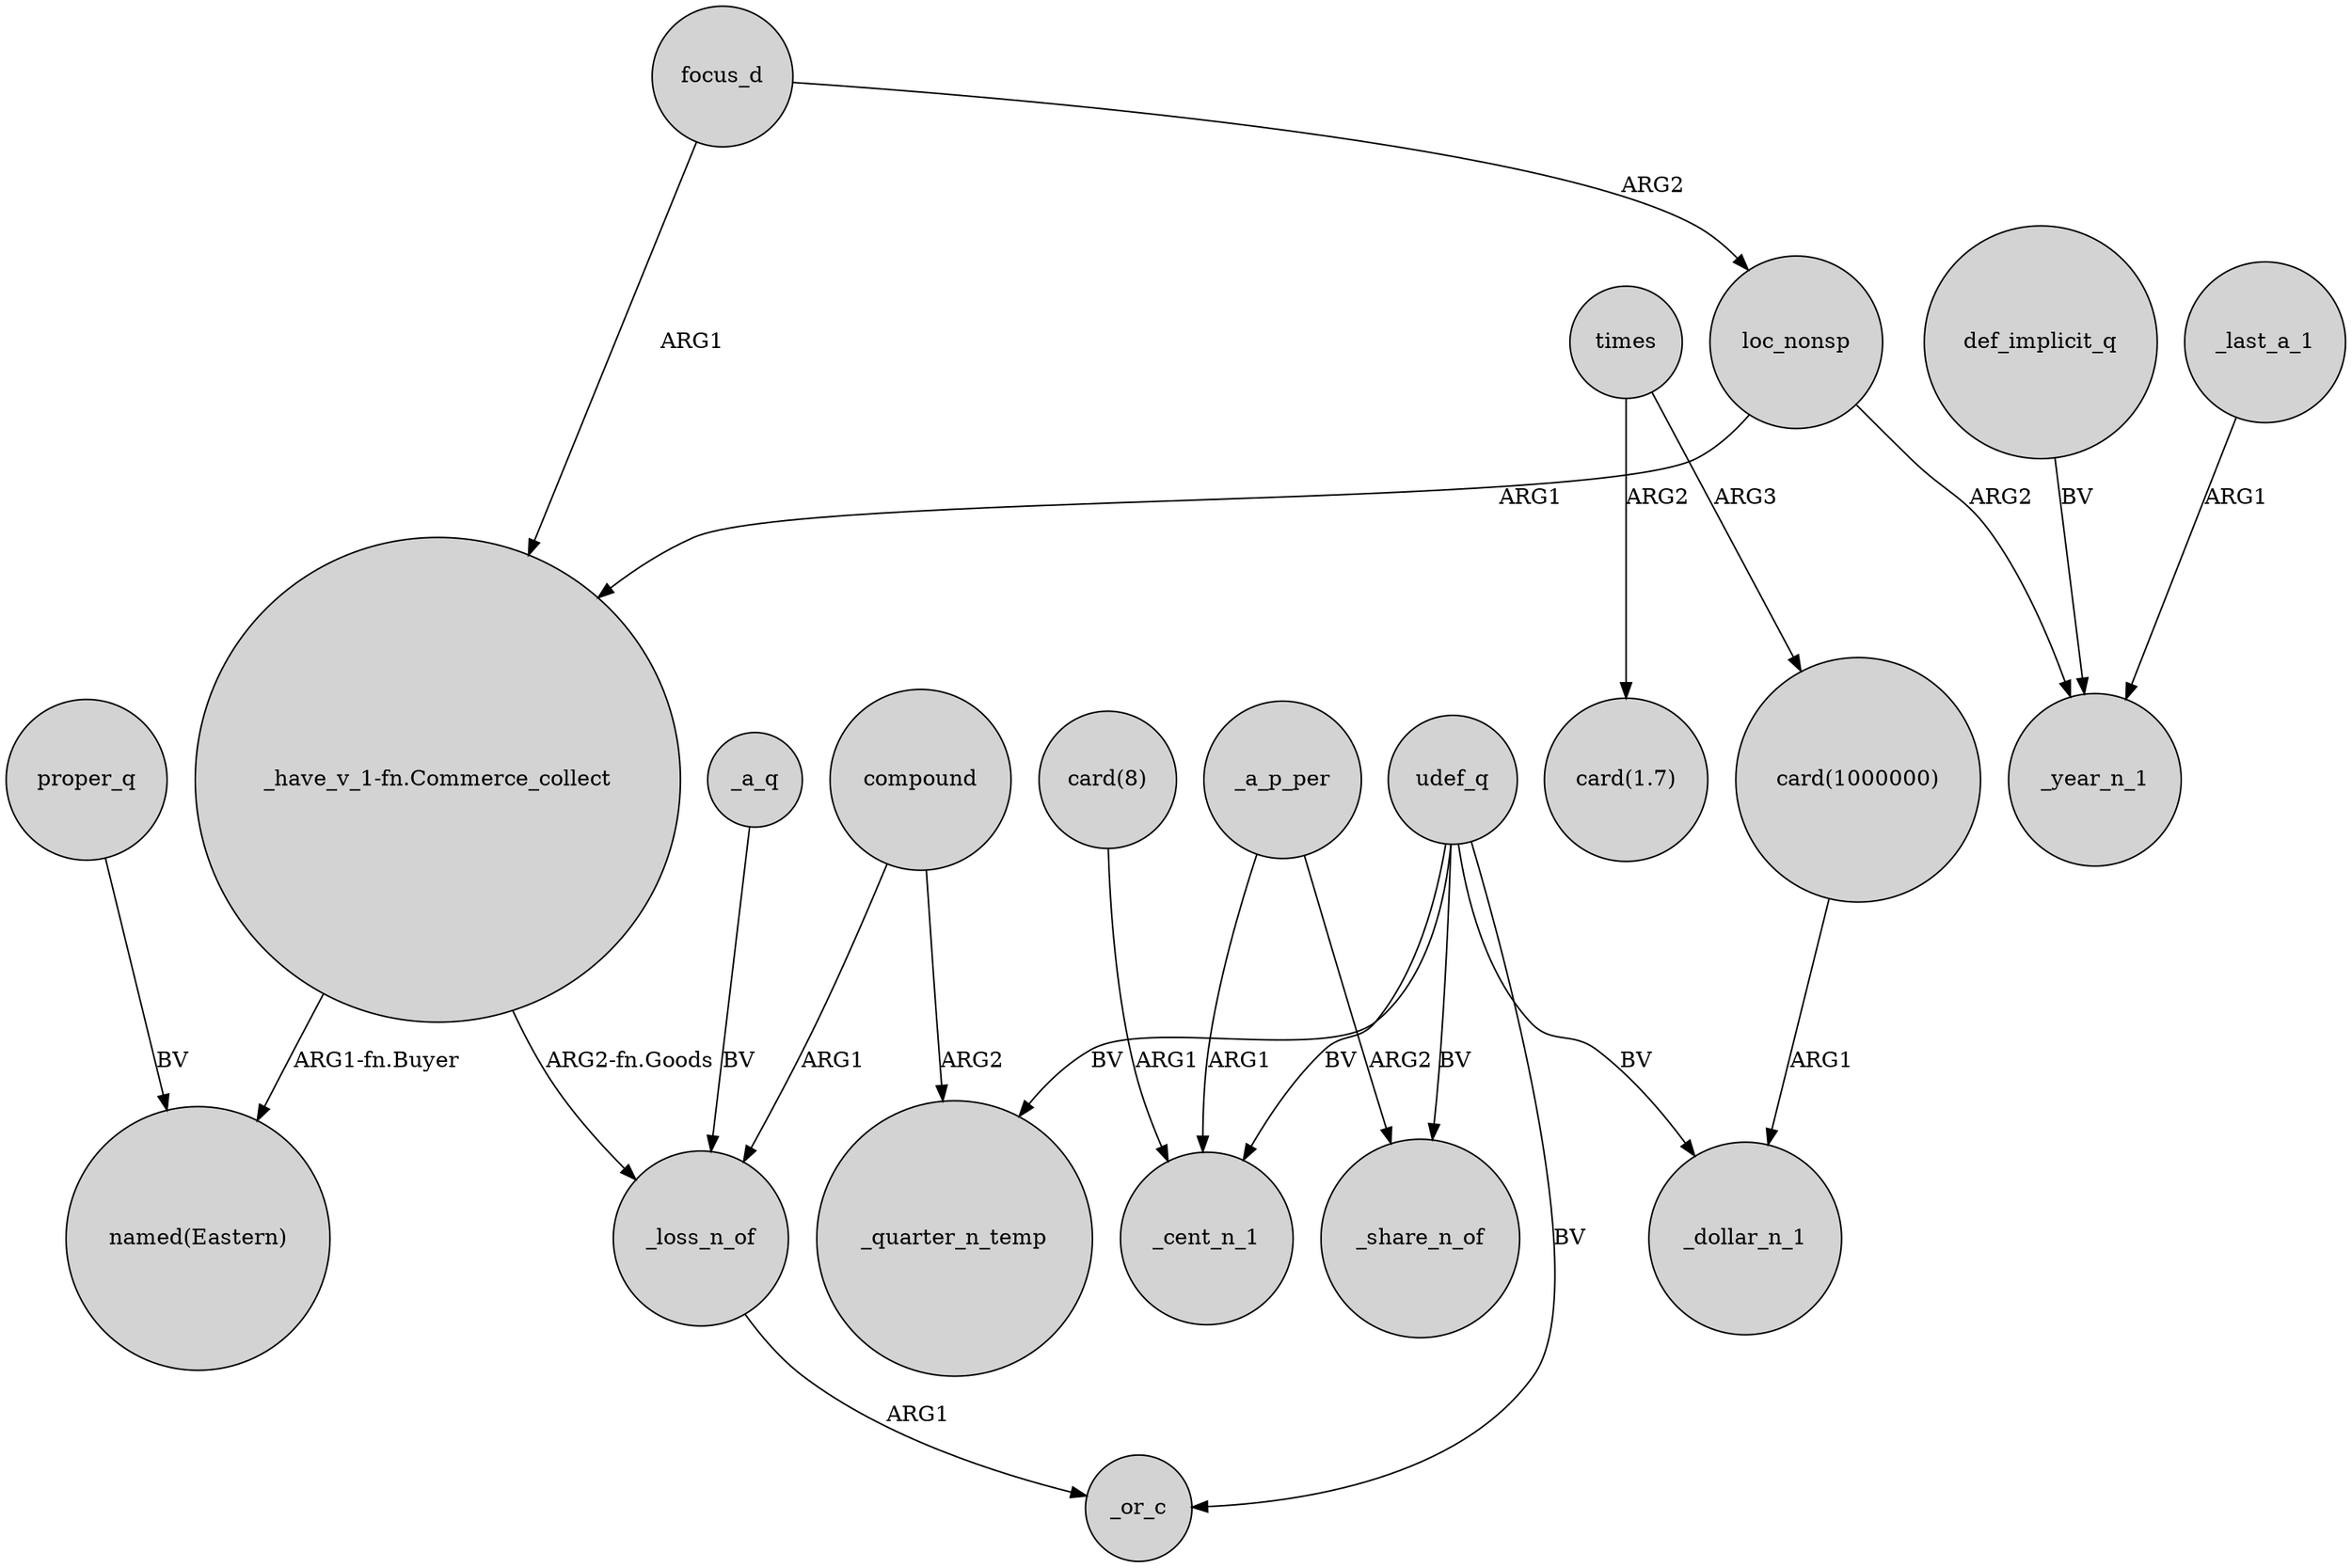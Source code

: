 digraph {
	node [shape=circle style=filled]
	proper_q -> "named(Eastern)" [label=BV]
	_a_q -> _loss_n_of [label=BV]
	loc_nonsp -> "_have_v_1-fn.Commerce_collect" [label=ARG1]
	_a_p_per -> _cent_n_1 [label=ARG1]
	def_implicit_q -> _year_n_1 [label=BV]
	times -> "card(1000000)" [label=ARG3]
	times -> "card(1.7)" [label=ARG2]
	focus_d -> loc_nonsp [label=ARG2]
	udef_q -> _cent_n_1 [label=BV]
	loc_nonsp -> _year_n_1 [label=ARG2]
	"_have_v_1-fn.Commerce_collect" -> _loss_n_of [label="ARG2-fn.Goods"]
	udef_q -> _or_c [label=BV]
	compound -> _loss_n_of [label=ARG1]
	compound -> _quarter_n_temp [label=ARG2]
	_a_p_per -> _share_n_of [label=ARG2]
	udef_q -> _share_n_of [label=BV]
	_last_a_1 -> _year_n_1 [label=ARG1]
	udef_q -> _dollar_n_1 [label=BV]
	focus_d -> "_have_v_1-fn.Commerce_collect" [label=ARG1]
	"card(1000000)" -> _dollar_n_1 [label=ARG1]
	"card(8)" -> _cent_n_1 [label=ARG1]
	udef_q -> _quarter_n_temp [label=BV]
	_loss_n_of -> _or_c [label=ARG1]
	"_have_v_1-fn.Commerce_collect" -> "named(Eastern)" [label="ARG1-fn.Buyer"]
}
